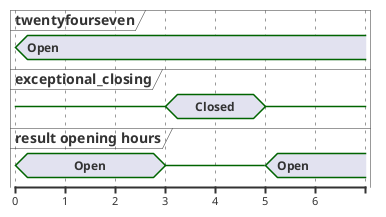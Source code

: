 @startuml
concise "twentyfourseven" as TFS
concise "exceptional_closing" as EC
concise "result opening hours" as RES

@0
EC is {-}
RES is Open
TFS is Open


@1

@2

@3
EC is Closed
RES is {-}

@4

@5
EC is {-}
RES is Open

@6
@enduml